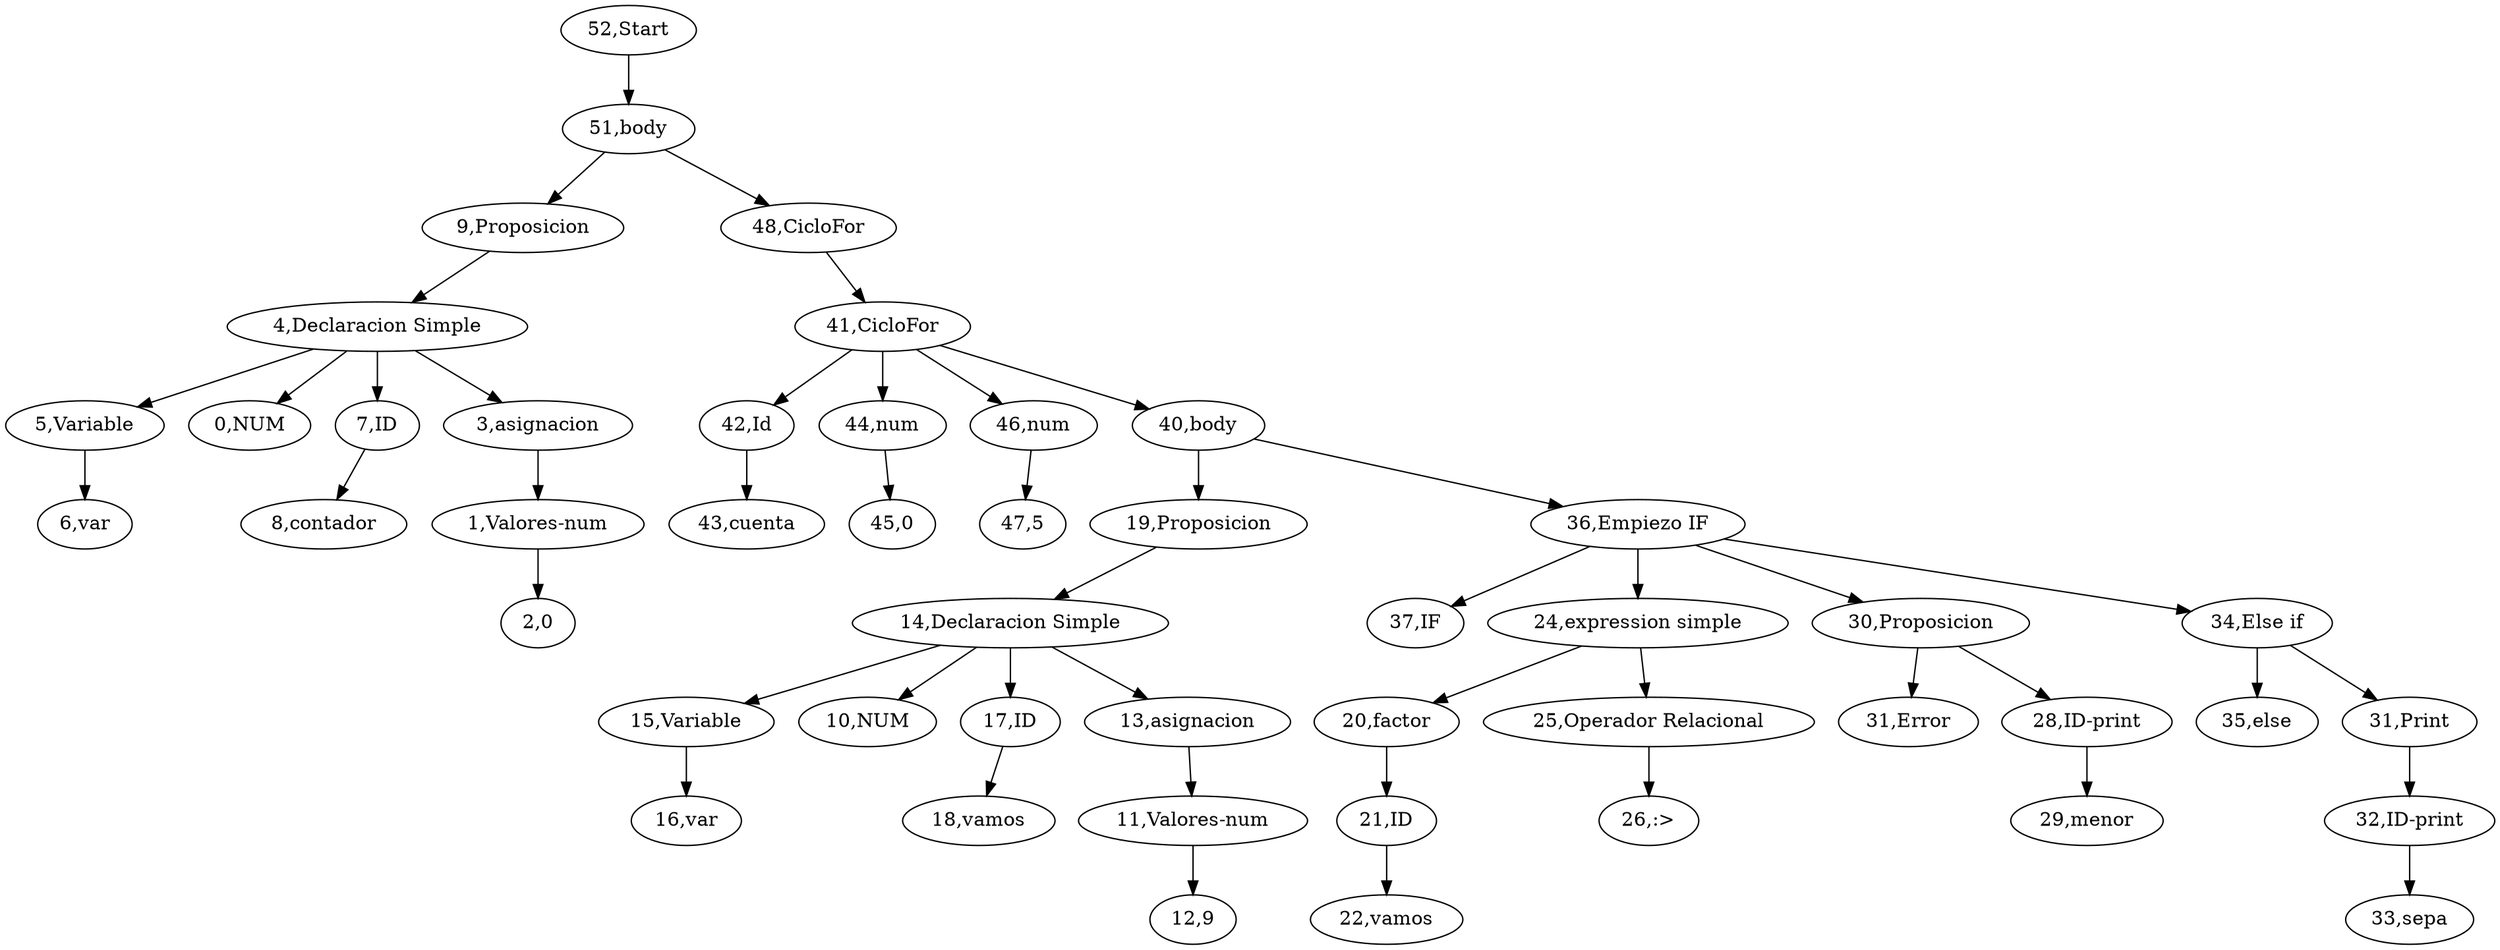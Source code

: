 digraph {
"52,Start" -> "51,body";
"51,body" -> "9,Proposicion";
"9,Proposicion" -> "4,Declaracion Simple";
"4,Declaracion Simple" -> "5,Variable";
"5,Variable" -> "6,var";
"4,Declaracion Simple" -> "0,NUM";
"4,Declaracion Simple" -> "7,ID";
"7,ID" -> "8,contador";
"4,Declaracion Simple" -> "3,asignacion";
"3,asignacion" -> "1,Valores-num";
"1,Valores-num" -> "2,0";
"51,body" -> "48,CicloFor";
"48,CicloFor" -> "41,CicloFor";
"41,CicloFor" -> "42,Id";
"42,Id" -> "43,cuenta";
"41,CicloFor" -> "44,num";
"44,num" -> "45,0";
"41,CicloFor" -> "46,num";
"46,num" -> "47,5";
"41,CicloFor" -> "40,body";
"40,body" -> "19,Proposicion";
"19,Proposicion" -> "14,Declaracion Simple";
"14,Declaracion Simple" -> "15,Variable";
"15,Variable" -> "16,var";
"14,Declaracion Simple" -> "10,NUM";
"14,Declaracion Simple" -> "17,ID";
"17,ID" -> "18,vamos";
"14,Declaracion Simple" -> "13,asignacion";
"13,asignacion" -> "11,Valores-num";
"11,Valores-num" -> "12,9";
"40,body" -> "36,Empiezo IF";
"36,Empiezo IF" -> "37,IF";
"36,Empiezo IF" -> "24,expression simple";
"24,expression simple" -> "20,factor";
"20,factor" -> "21,ID";
"21,ID" -> "22,vamos";
"24,expression simple" -> "25,Operador Relacional";
"25,Operador Relacional" -> "26,:>";
"36,Empiezo IF" -> "30,Proposicion";
"30,Proposicion" -> "31,Error";
"30,Proposicion" -> "28,ID-print";
"28,ID-print" -> "29,menor";
"36,Empiezo IF" -> "34,Else if";
"34,Else if" -> "35,else";
"34,Else if" -> "31,Print";
"31,Print" -> "32,ID-print";
"32,ID-print" -> "33,sepa";
}